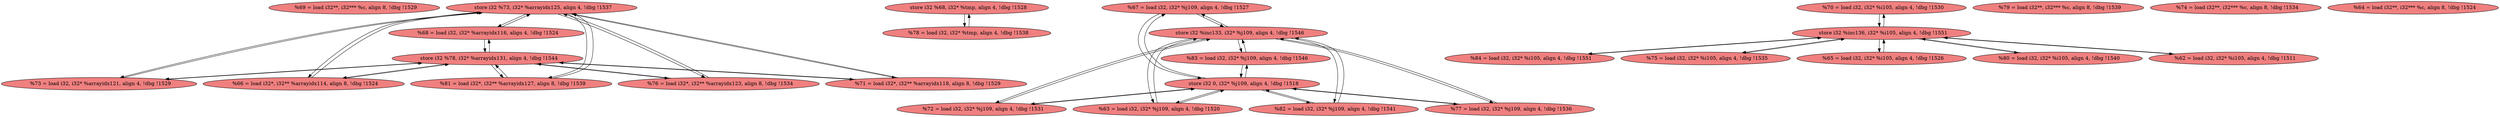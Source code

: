 
digraph G {


node2334 [fillcolor=lightcoral,label="  %69 = load i32**, i32*** %c, align 8, !dbg !1529",shape=ellipse,style=filled ]
node2333 [fillcolor=lightcoral,label="  store i32 %73, i32* %arrayidx125, align 4, !dbg !1537",shape=ellipse,style=filled ]
node2332 [fillcolor=lightcoral,label="  store i32 %68, i32* %tmp, align 4, !dbg !1528",shape=ellipse,style=filled ]
node2330 [fillcolor=lightcoral,label="  %68 = load i32, i32* %arrayidx116, align 4, !dbg !1524",shape=ellipse,style=filled ]
node2329 [fillcolor=lightcoral,label="  %67 = load i32, i32* %j109, align 4, !dbg !1527",shape=ellipse,style=filled ]
node2336 [fillcolor=lightcoral,label="  %73 = load i32, i32* %arrayidx121, align 4, !dbg !1529",shape=ellipse,style=filled ]
node2327 [fillcolor=lightcoral,label="  %70 = load i32, i32* %i105, align 4, !dbg !1530",shape=ellipse,style=filled ]
node2326 [fillcolor=lightcoral,label="  %66 = load i32*, i32** %arrayidx114, align 8, !dbg !1524",shape=ellipse,style=filled ]
node2324 [fillcolor=lightcoral,label="  %84 = load i32, i32* %i105, align 4, !dbg !1551",shape=ellipse,style=filled ]
node2313 [fillcolor=lightcoral,label="  %78 = load i32, i32* %tmp, align 4, !dbg !1538",shape=ellipse,style=filled ]
node2320 [fillcolor=lightcoral,label="  %63 = load i32, i32* %j109, align 4, !dbg !1520",shape=ellipse,style=filled ]
node2312 [fillcolor=lightcoral,label="  %79 = load i32**, i32*** %c, align 8, !dbg !1539",shape=ellipse,style=filled ]
node2331 [fillcolor=lightcoral,label="  store i32 %78, i32* %arrayidx131, align 4, !dbg !1544",shape=ellipse,style=filled ]
node2310 [fillcolor=lightcoral,label="  %82 = load i32, i32* %j109, align 4, !dbg !1541",shape=ellipse,style=filled ]
node2315 [fillcolor=lightcoral,label="  %77 = load i32, i32* %j109, align 4, !dbg !1536",shape=ellipse,style=filled ]
node2316 [fillcolor=lightcoral,label="  %75 = load i32, i32* %i105, align 4, !dbg !1535",shape=ellipse,style=filled ]
node2309 [fillcolor=lightcoral,label="  %81 = load i32*, i32** %arrayidx127, align 8, !dbg !1539",shape=ellipse,style=filled ]
node2321 [fillcolor=lightcoral,label="  store i32 %inc136, i32* %i105, align 4, !dbg !1551",shape=ellipse,style=filled ]
node2328 [fillcolor=lightcoral,label="  %72 = load i32, i32* %j109, align 4, !dbg !1531",shape=ellipse,style=filled ]
node2308 [fillcolor=lightcoral,label="  store i32 %inc133, i32* %j109, align 4, !dbg !1546",shape=ellipse,style=filled ]
node2314 [fillcolor=lightcoral,label="  %76 = load i32*, i32** %arrayidx123, align 8, !dbg !1534",shape=ellipse,style=filled ]
node2323 [fillcolor=lightcoral,label="  store i32 0, i32* %j109, align 4, !dbg !1518",shape=ellipse,style=filled ]
node2335 [fillcolor=lightcoral,label="  %71 = load i32*, i32** %arrayidx118, align 8, !dbg !1529",shape=ellipse,style=filled ]
node2325 [fillcolor=lightcoral,label="  %65 = load i32, i32* %i105, align 4, !dbg !1526",shape=ellipse,style=filled ]
node2317 [fillcolor=lightcoral,label="  %74 = load i32**, i32*** %c, align 8, !dbg !1534",shape=ellipse,style=filled ]
node2311 [fillcolor=lightcoral,label="  %80 = load i32, i32* %i105, align 4, !dbg !1540",shape=ellipse,style=filled ]
node2318 [fillcolor=lightcoral,label="  %83 = load i32, i32* %j109, align 4, !dbg !1546",shape=ellipse,style=filled ]
node2319 [fillcolor=lightcoral,label="  %64 = load i32**, i32*** %c, align 8, !dbg !1524",shape=ellipse,style=filled ]
node2322 [fillcolor=lightcoral,label="  %62 = load i32, i32* %i105, align 4, !dbg !1511",shape=ellipse,style=filled ]

node2323->node2328 [ ]
node2308->node2329 [ ]
node2329->node2308 [ ]
node2323->node2329 [ ]
node2324->node2321 [ ]
node2322->node2321 [ ]
node2323->node2315 [ ]
node2326->node2333 [ ]
node2333->node2326 [ ]
node2323->node2320 [ ]
node2321->node2316 [ ]
node2323->node2318 [ ]
node2318->node2323 [ ]
node2314->node2331 [ ]
node2321->node2327 [ ]
node2328->node2308 [ ]
node2331->node2314 [ ]
node2327->node2321 [ ]
node2326->node2331 [ ]
node2332->node2313 [ ]
node2331->node2330 [ ]
node2330->node2333 [ ]
node2336->node2331 [ ]
node2333->node2336 [ ]
node2333->node2330 [ ]
node2321->node2325 [ ]
node2330->node2331 [ ]
node2336->node2333 [ ]
node2335->node2333 [ ]
node2310->node2323 [ ]
node2314->node2333 [ ]
node2328->node2323 [ ]
node2333->node2335 [ ]
node2331->node2336 [ ]
node2329->node2323 [ ]
node2333->node2314 [ ]
node2308->node2328 [ ]
node2333->node2309 [ ]
node2320->node2323 [ ]
node2309->node2331 [ ]
node2309->node2333 [ ]
node2318->node2308 [ ]
node2331->node2326 [ ]
node2320->node2308 [ ]
node2310->node2308 [ ]
node2311->node2321 [ ]
node2323->node2310 [ ]
node2315->node2323 [ ]
node2335->node2331 [ ]
node2315->node2308 [ ]
node2316->node2321 [ ]
node2308->node2310 [ ]
node2325->node2321 [ ]
node2331->node2309 [ ]
node2321->node2311 [ ]
node2331->node2335 [ ]
node2308->node2315 [ ]
node2308->node2318 [ ]
node2321->node2324 [ ]
node2308->node2320 [ ]
node2321->node2322 [ ]
node2313->node2332 [ ]


}
